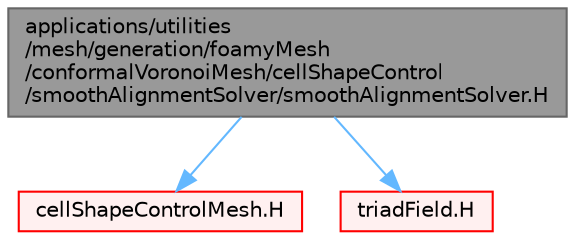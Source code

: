 digraph "applications/utilities/mesh/generation/foamyMesh/conformalVoronoiMesh/cellShapeControl/smoothAlignmentSolver/smoothAlignmentSolver.H"
{
 // LATEX_PDF_SIZE
  bgcolor="transparent";
  edge [fontname=Helvetica,fontsize=10,labelfontname=Helvetica,labelfontsize=10];
  node [fontname=Helvetica,fontsize=10,shape=box,height=0.2,width=0.4];
  Node1 [id="Node000001",label="applications/utilities\l/mesh/generation/foamyMesh\l/conformalVoronoiMesh/cellShapeControl\l/smoothAlignmentSolver/smoothAlignmentSolver.H",height=0.2,width=0.4,color="gray40", fillcolor="grey60", style="filled", fontcolor="black",tooltip=" "];
  Node1 -> Node2 [id="edge1_Node000001_Node000002",color="steelblue1",style="solid",tooltip=" "];
  Node2 [id="Node000002",label="cellShapeControlMesh.H",height=0.2,width=0.4,color="red", fillcolor="#FFF0F0", style="filled",URL="$cellShapeControlMesh_8H.html",tooltip=" "];
  Node1 -> Node498 [id="edge2_Node000001_Node000498",color="steelblue1",style="solid",tooltip=" "];
  Node498 [id="Node000498",label="triadField.H",height=0.2,width=0.4,color="red", fillcolor="#FFF0F0", style="filled",URL="$triadField_8H.html",tooltip=" "];
}
